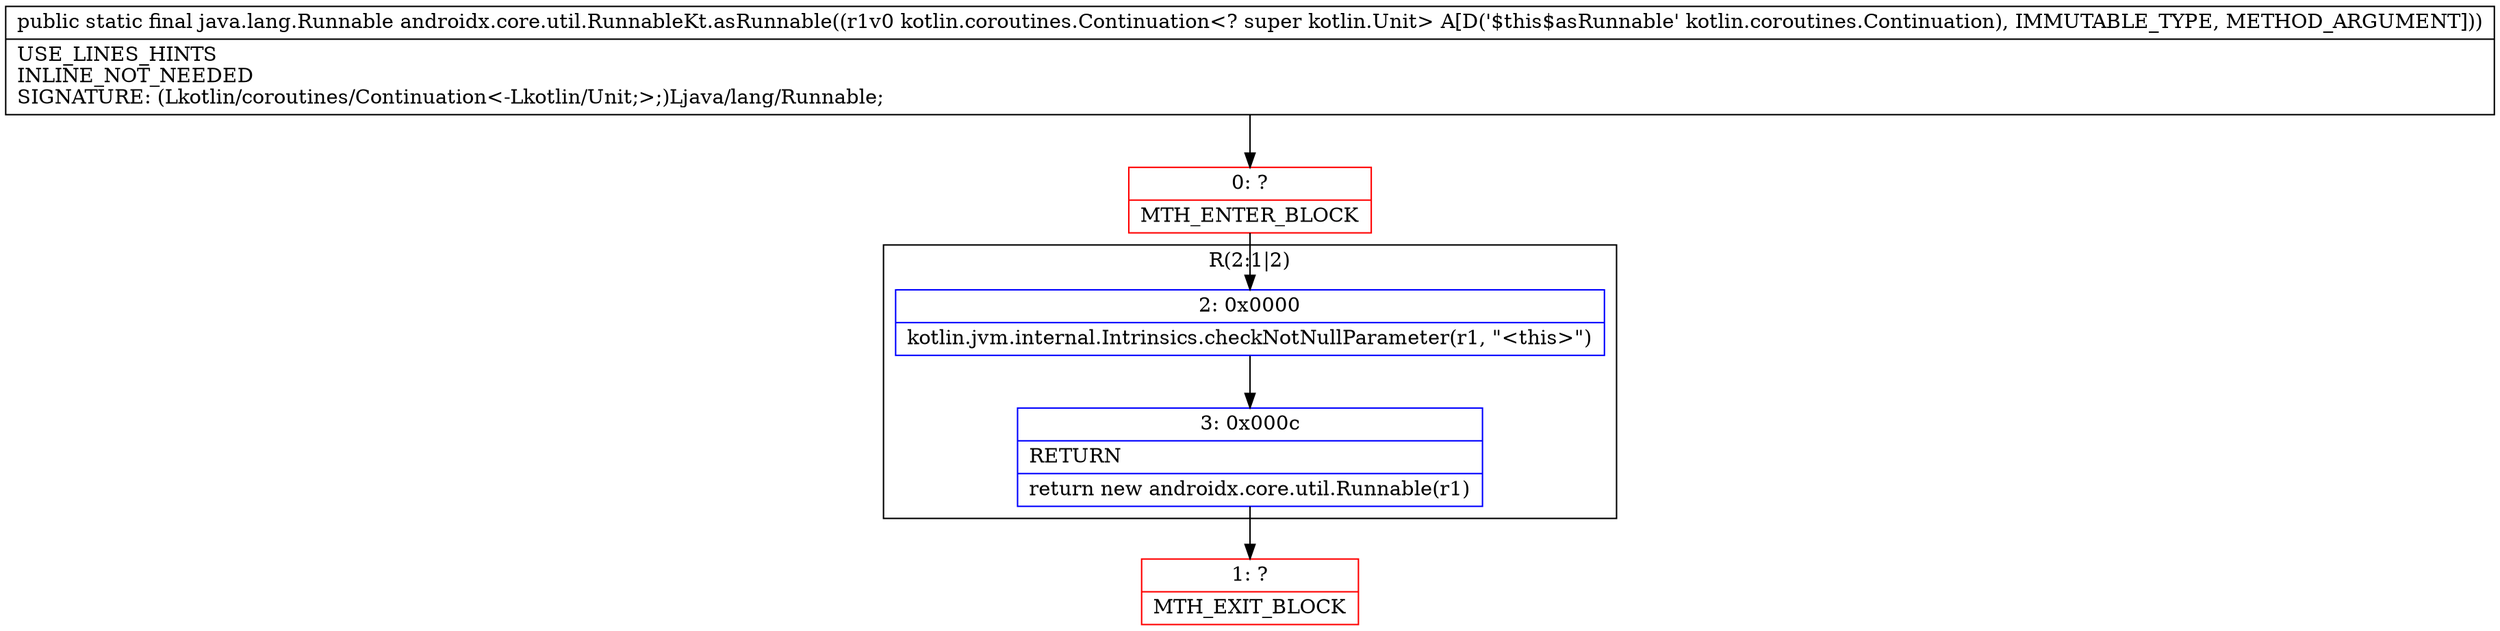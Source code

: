 digraph "CFG forandroidx.core.util.RunnableKt.asRunnable(Lkotlin\/coroutines\/Continuation;)Ljava\/lang\/Runnable;" {
subgraph cluster_Region_364289527 {
label = "R(2:1|2)";
node [shape=record,color=blue];
Node_2 [shape=record,label="{2\:\ 0x0000|kotlin.jvm.internal.Intrinsics.checkNotNullParameter(r1, \"\<this\>\")\l}"];
Node_3 [shape=record,label="{3\:\ 0x000c|RETURN\l|return new androidx.core.util.Runnable(r1)\l}"];
}
Node_0 [shape=record,color=red,label="{0\:\ ?|MTH_ENTER_BLOCK\l}"];
Node_1 [shape=record,color=red,label="{1\:\ ?|MTH_EXIT_BLOCK\l}"];
MethodNode[shape=record,label="{public static final java.lang.Runnable androidx.core.util.RunnableKt.asRunnable((r1v0 kotlin.coroutines.Continuation\<? super kotlin.Unit\> A[D('$this$asRunnable' kotlin.coroutines.Continuation), IMMUTABLE_TYPE, METHOD_ARGUMENT]))  | USE_LINES_HINTS\lINLINE_NOT_NEEDED\lSIGNATURE: (Lkotlin\/coroutines\/Continuation\<\-Lkotlin\/Unit;\>;)Ljava\/lang\/Runnable;\l}"];
MethodNode -> Node_0;Node_2 -> Node_3;
Node_3 -> Node_1;
Node_0 -> Node_2;
}

